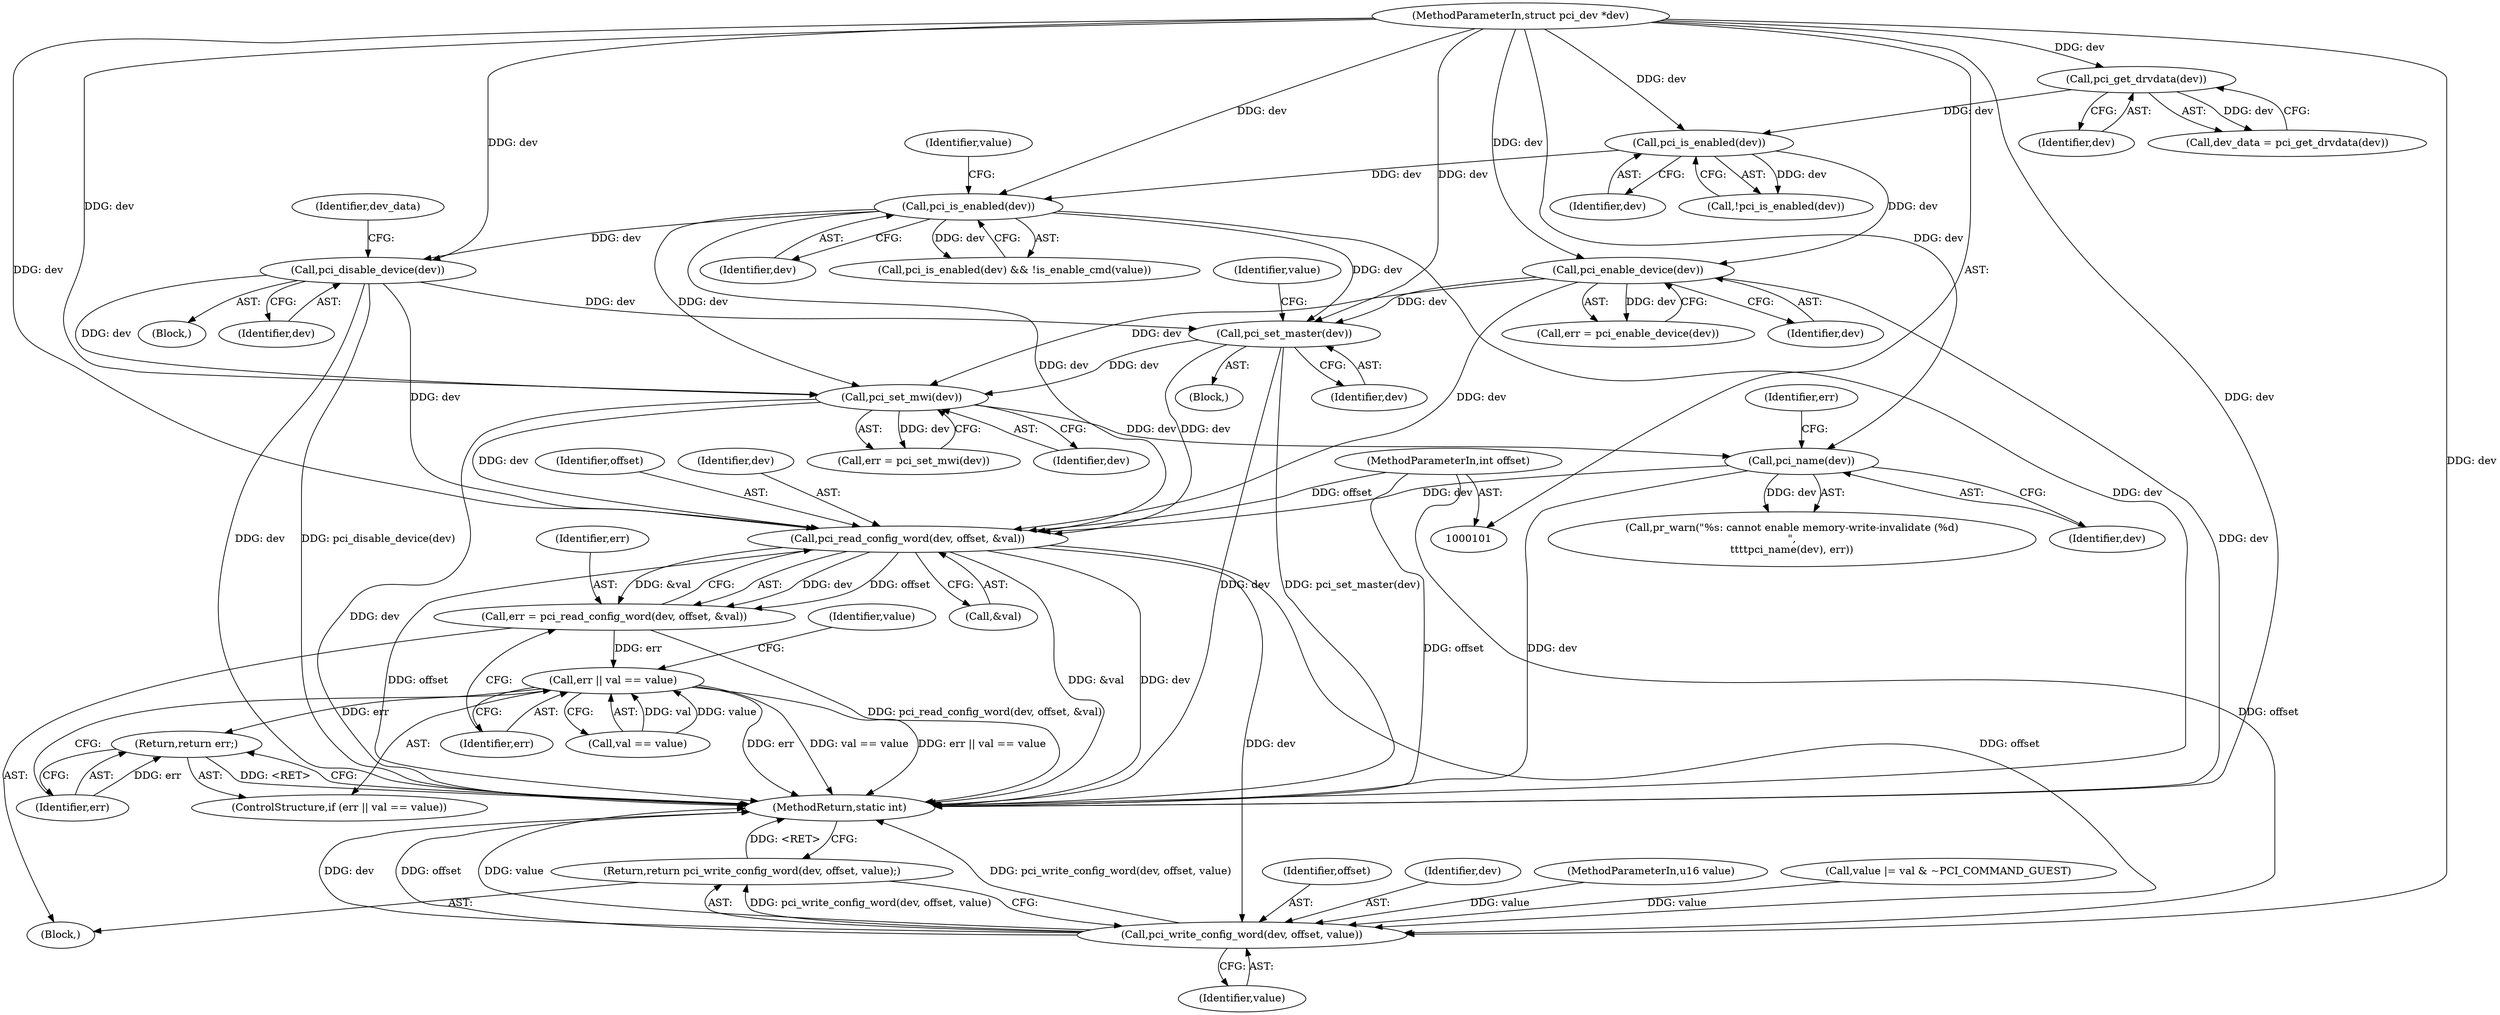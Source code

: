 digraph "0_linux_af6fc858a35b90e89ea7a7ee58e66628c55c776b_0@API" {
"1000222" [label="(Call,pci_read_config_word(dev, offset, &val))"];
"1000177" [label="(Call,pci_set_master(dev))"];
"1000156" [label="(Call,pci_disable_device(dev))"];
"1000147" [label="(Call,pci_is_enabled(dev))"];
"1000121" [label="(Call,pci_is_enabled(dev))"];
"1000116" [label="(Call,pci_get_drvdata(dev))"];
"1000102" [label="(MethodParameterIn,struct pci_dev *dev)"];
"1000131" [label="(Call,pci_enable_device(dev))"];
"1000189" [label="(Call,pci_set_mwi(dev))"];
"1000196" [label="(Call,pci_name(dev))"];
"1000103" [label="(MethodParameterIn,int offset)"];
"1000220" [label="(Call,err = pci_read_config_word(dev, offset, &val))"];
"1000228" [label="(Call,err || val == value)"];
"1000233" [label="(Return,return err;)"];
"1000244" [label="(Call,pci_write_config_word(dev, offset, value))"];
"1000243" [label="(Return,return pci_write_config_word(dev, offset, value);)"];
"1000220" [label="(Call,err = pci_read_config_word(dev, offset, &val))"];
"1000189" [label="(Call,pci_set_mwi(dev))"];
"1000148" [label="(Identifier,dev)"];
"1000228" [label="(Call,err || val == value)"];
"1000246" [label="(Identifier,offset)"];
"1000190" [label="(Identifier,dev)"];
"1000227" [label="(ControlStructure,if (err || val == value))"];
"1000234" [label="(Identifier,err)"];
"1000245" [label="(Identifier,dev)"];
"1000117" [label="(Identifier,dev)"];
"1000229" [label="(Identifier,err)"];
"1000196" [label="(Call,pci_name(dev))"];
"1000122" [label="(Identifier,dev)"];
"1000236" [label="(Identifier,value)"];
"1000224" [label="(Identifier,offset)"];
"1000120" [label="(Call,!pci_is_enabled(dev))"];
"1000233" [label="(Return,return err;)"];
"1000225" [label="(Call,&val)"];
"1000152" [label="(Block,)"];
"1000159" [label="(Identifier,dev_data)"];
"1000187" [label="(Call,err = pci_set_mwi(dev))"];
"1000178" [label="(Identifier,dev)"];
"1000181" [label="(Identifier,value)"];
"1000244" [label="(Call,pci_write_config_word(dev, offset, value))"];
"1000151" [label="(Identifier,value)"];
"1000177" [label="(Call,pci_set_master(dev))"];
"1000131" [label="(Call,pci_enable_device(dev))"];
"1000243" [label="(Return,return pci_write_config_word(dev, offset, value);)"];
"1000104" [label="(MethodParameterIn,u16 value)"];
"1000248" [label="(MethodReturn,static int)"];
"1000116" [label="(Call,pci_get_drvdata(dev))"];
"1000173" [label="(Block,)"];
"1000238" [label="(Call,value |= val & ~PCI_COMMAND_GUEST)"];
"1000222" [label="(Call,pci_read_config_word(dev, offset, &val))"];
"1000132" [label="(Identifier,dev)"];
"1000221" [label="(Identifier,err)"];
"1000146" [label="(Call,pci_is_enabled(dev) && !is_enable_cmd(value))"];
"1000198" [label="(Identifier,err)"];
"1000156" [label="(Call,pci_disable_device(dev))"];
"1000121" [label="(Call,pci_is_enabled(dev))"];
"1000114" [label="(Call,dev_data = pci_get_drvdata(dev))"];
"1000194" [label="(Call,pr_warn(\"%s: cannot enable memory-write-invalidate (%d)\n\",\n\t\t\t\tpci_name(dev), err))"];
"1000106" [label="(Block,)"];
"1000230" [label="(Call,val == value)"];
"1000247" [label="(Identifier,value)"];
"1000223" [label="(Identifier,dev)"];
"1000103" [label="(MethodParameterIn,int offset)"];
"1000147" [label="(Call,pci_is_enabled(dev))"];
"1000129" [label="(Call,err = pci_enable_device(dev))"];
"1000157" [label="(Identifier,dev)"];
"1000102" [label="(MethodParameterIn,struct pci_dev *dev)"];
"1000197" [label="(Identifier,dev)"];
"1000222" -> "1000220"  [label="AST: "];
"1000222" -> "1000225"  [label="CFG: "];
"1000223" -> "1000222"  [label="AST: "];
"1000224" -> "1000222"  [label="AST: "];
"1000225" -> "1000222"  [label="AST: "];
"1000220" -> "1000222"  [label="CFG: "];
"1000222" -> "1000248"  [label="DDG: &val"];
"1000222" -> "1000248"  [label="DDG: dev"];
"1000222" -> "1000248"  [label="DDG: offset"];
"1000222" -> "1000220"  [label="DDG: dev"];
"1000222" -> "1000220"  [label="DDG: offset"];
"1000222" -> "1000220"  [label="DDG: &val"];
"1000177" -> "1000222"  [label="DDG: dev"];
"1000189" -> "1000222"  [label="DDG: dev"];
"1000156" -> "1000222"  [label="DDG: dev"];
"1000131" -> "1000222"  [label="DDG: dev"];
"1000147" -> "1000222"  [label="DDG: dev"];
"1000196" -> "1000222"  [label="DDG: dev"];
"1000102" -> "1000222"  [label="DDG: dev"];
"1000103" -> "1000222"  [label="DDG: offset"];
"1000222" -> "1000244"  [label="DDG: dev"];
"1000222" -> "1000244"  [label="DDG: offset"];
"1000177" -> "1000173"  [label="AST: "];
"1000177" -> "1000178"  [label="CFG: "];
"1000178" -> "1000177"  [label="AST: "];
"1000181" -> "1000177"  [label="CFG: "];
"1000177" -> "1000248"  [label="DDG: dev"];
"1000177" -> "1000248"  [label="DDG: pci_set_master(dev)"];
"1000156" -> "1000177"  [label="DDG: dev"];
"1000131" -> "1000177"  [label="DDG: dev"];
"1000147" -> "1000177"  [label="DDG: dev"];
"1000102" -> "1000177"  [label="DDG: dev"];
"1000177" -> "1000189"  [label="DDG: dev"];
"1000156" -> "1000152"  [label="AST: "];
"1000156" -> "1000157"  [label="CFG: "];
"1000157" -> "1000156"  [label="AST: "];
"1000159" -> "1000156"  [label="CFG: "];
"1000156" -> "1000248"  [label="DDG: dev"];
"1000156" -> "1000248"  [label="DDG: pci_disable_device(dev)"];
"1000147" -> "1000156"  [label="DDG: dev"];
"1000102" -> "1000156"  [label="DDG: dev"];
"1000156" -> "1000189"  [label="DDG: dev"];
"1000147" -> "1000146"  [label="AST: "];
"1000147" -> "1000148"  [label="CFG: "];
"1000148" -> "1000147"  [label="AST: "];
"1000151" -> "1000147"  [label="CFG: "];
"1000146" -> "1000147"  [label="CFG: "];
"1000147" -> "1000248"  [label="DDG: dev"];
"1000147" -> "1000146"  [label="DDG: dev"];
"1000121" -> "1000147"  [label="DDG: dev"];
"1000102" -> "1000147"  [label="DDG: dev"];
"1000147" -> "1000189"  [label="DDG: dev"];
"1000121" -> "1000120"  [label="AST: "];
"1000121" -> "1000122"  [label="CFG: "];
"1000122" -> "1000121"  [label="AST: "];
"1000120" -> "1000121"  [label="CFG: "];
"1000121" -> "1000120"  [label="DDG: dev"];
"1000116" -> "1000121"  [label="DDG: dev"];
"1000102" -> "1000121"  [label="DDG: dev"];
"1000121" -> "1000131"  [label="DDG: dev"];
"1000116" -> "1000114"  [label="AST: "];
"1000116" -> "1000117"  [label="CFG: "];
"1000117" -> "1000116"  [label="AST: "];
"1000114" -> "1000116"  [label="CFG: "];
"1000116" -> "1000114"  [label="DDG: dev"];
"1000102" -> "1000116"  [label="DDG: dev"];
"1000102" -> "1000101"  [label="AST: "];
"1000102" -> "1000248"  [label="DDG: dev"];
"1000102" -> "1000131"  [label="DDG: dev"];
"1000102" -> "1000189"  [label="DDG: dev"];
"1000102" -> "1000196"  [label="DDG: dev"];
"1000102" -> "1000244"  [label="DDG: dev"];
"1000131" -> "1000129"  [label="AST: "];
"1000131" -> "1000132"  [label="CFG: "];
"1000132" -> "1000131"  [label="AST: "];
"1000129" -> "1000131"  [label="CFG: "];
"1000131" -> "1000248"  [label="DDG: dev"];
"1000131" -> "1000129"  [label="DDG: dev"];
"1000131" -> "1000189"  [label="DDG: dev"];
"1000189" -> "1000187"  [label="AST: "];
"1000189" -> "1000190"  [label="CFG: "];
"1000190" -> "1000189"  [label="AST: "];
"1000187" -> "1000189"  [label="CFG: "];
"1000189" -> "1000248"  [label="DDG: dev"];
"1000189" -> "1000187"  [label="DDG: dev"];
"1000189" -> "1000196"  [label="DDG: dev"];
"1000196" -> "1000194"  [label="AST: "];
"1000196" -> "1000197"  [label="CFG: "];
"1000197" -> "1000196"  [label="AST: "];
"1000198" -> "1000196"  [label="CFG: "];
"1000196" -> "1000248"  [label="DDG: dev"];
"1000196" -> "1000194"  [label="DDG: dev"];
"1000103" -> "1000101"  [label="AST: "];
"1000103" -> "1000248"  [label="DDG: offset"];
"1000103" -> "1000244"  [label="DDG: offset"];
"1000220" -> "1000106"  [label="AST: "];
"1000221" -> "1000220"  [label="AST: "];
"1000229" -> "1000220"  [label="CFG: "];
"1000220" -> "1000248"  [label="DDG: pci_read_config_word(dev, offset, &val)"];
"1000220" -> "1000228"  [label="DDG: err"];
"1000228" -> "1000227"  [label="AST: "];
"1000228" -> "1000229"  [label="CFG: "];
"1000228" -> "1000230"  [label="CFG: "];
"1000229" -> "1000228"  [label="AST: "];
"1000230" -> "1000228"  [label="AST: "];
"1000234" -> "1000228"  [label="CFG: "];
"1000236" -> "1000228"  [label="CFG: "];
"1000228" -> "1000248"  [label="DDG: err || val == value"];
"1000228" -> "1000248"  [label="DDG: err"];
"1000228" -> "1000248"  [label="DDG: val == value"];
"1000230" -> "1000228"  [label="DDG: val"];
"1000230" -> "1000228"  [label="DDG: value"];
"1000228" -> "1000233"  [label="DDG: err"];
"1000233" -> "1000227"  [label="AST: "];
"1000233" -> "1000234"  [label="CFG: "];
"1000234" -> "1000233"  [label="AST: "];
"1000248" -> "1000233"  [label="CFG: "];
"1000233" -> "1000248"  [label="DDG: <RET>"];
"1000234" -> "1000233"  [label="DDG: err"];
"1000244" -> "1000243"  [label="AST: "];
"1000244" -> "1000247"  [label="CFG: "];
"1000245" -> "1000244"  [label="AST: "];
"1000246" -> "1000244"  [label="AST: "];
"1000247" -> "1000244"  [label="AST: "];
"1000243" -> "1000244"  [label="CFG: "];
"1000244" -> "1000248"  [label="DDG: pci_write_config_word(dev, offset, value)"];
"1000244" -> "1000248"  [label="DDG: dev"];
"1000244" -> "1000248"  [label="DDG: offset"];
"1000244" -> "1000248"  [label="DDG: value"];
"1000244" -> "1000243"  [label="DDG: pci_write_config_word(dev, offset, value)"];
"1000238" -> "1000244"  [label="DDG: value"];
"1000104" -> "1000244"  [label="DDG: value"];
"1000243" -> "1000106"  [label="AST: "];
"1000248" -> "1000243"  [label="CFG: "];
"1000243" -> "1000248"  [label="DDG: <RET>"];
}
